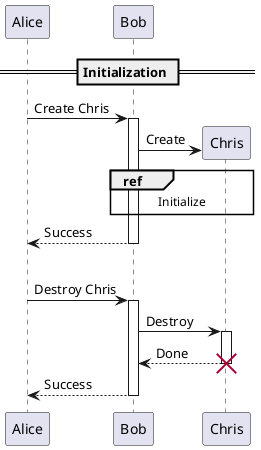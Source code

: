 @startuml

== Initialization ==

Alice -> Bob: Create Chris
activate Bob
create Chris
Bob->Chris: Create
ref over Bob, Chris : Initialize
Alice <-- Bob: Success
deactivate Bob

|||

Alice -> Bob: Destroy Chris
activate Bob
Bob->Chris: Destroy
activate Chris
Bob<--Chris: Done
destroy Chris
Alice <-- Bob: Success
deactivate Bob

@enduml
